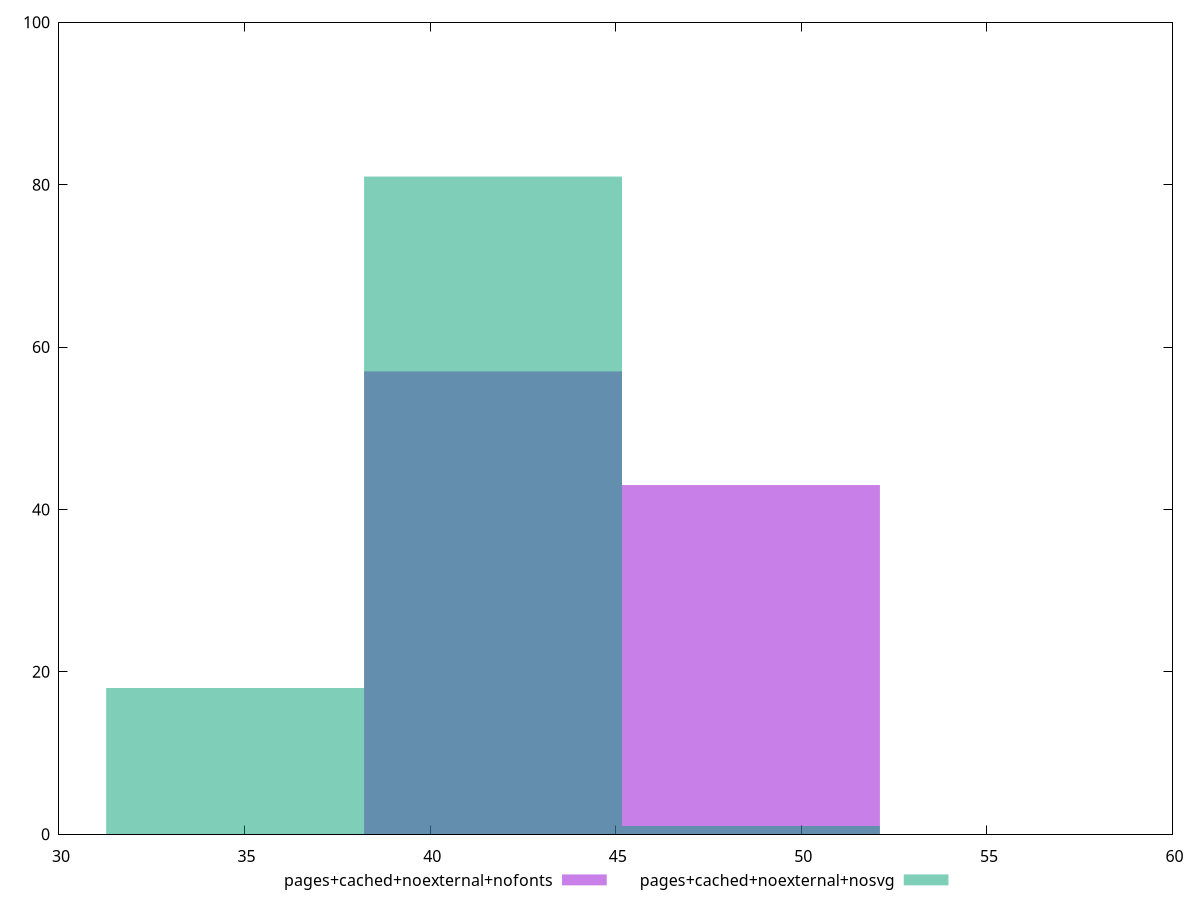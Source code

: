 reset
set terminal svg size 640, 500 enhanced background rgb 'white'
set output "report_00007_2020-12-11T15:55:29.892Z/bootup-time/comparison/histogram/6_vs_7.svg"

$pagesCachedNoexternalNofonts <<EOF
48.64269483277664 43
41.693738428094264 57
EOF

$pagesCachedNoexternalNosvg <<EOF
41.693738428094264 81
34.74478202341189 18
48.64269483277664 1
EOF

set key outside below
set boxwidth 6.948956404682377
set yrange [0:100]
set style fill transparent solid 0.5 noborder

plot \
  $pagesCachedNoexternalNofonts title "pages+cached+noexternal+nofonts" with boxes, \
  $pagesCachedNoexternalNosvg title "pages+cached+noexternal+nosvg" with boxes, \


reset